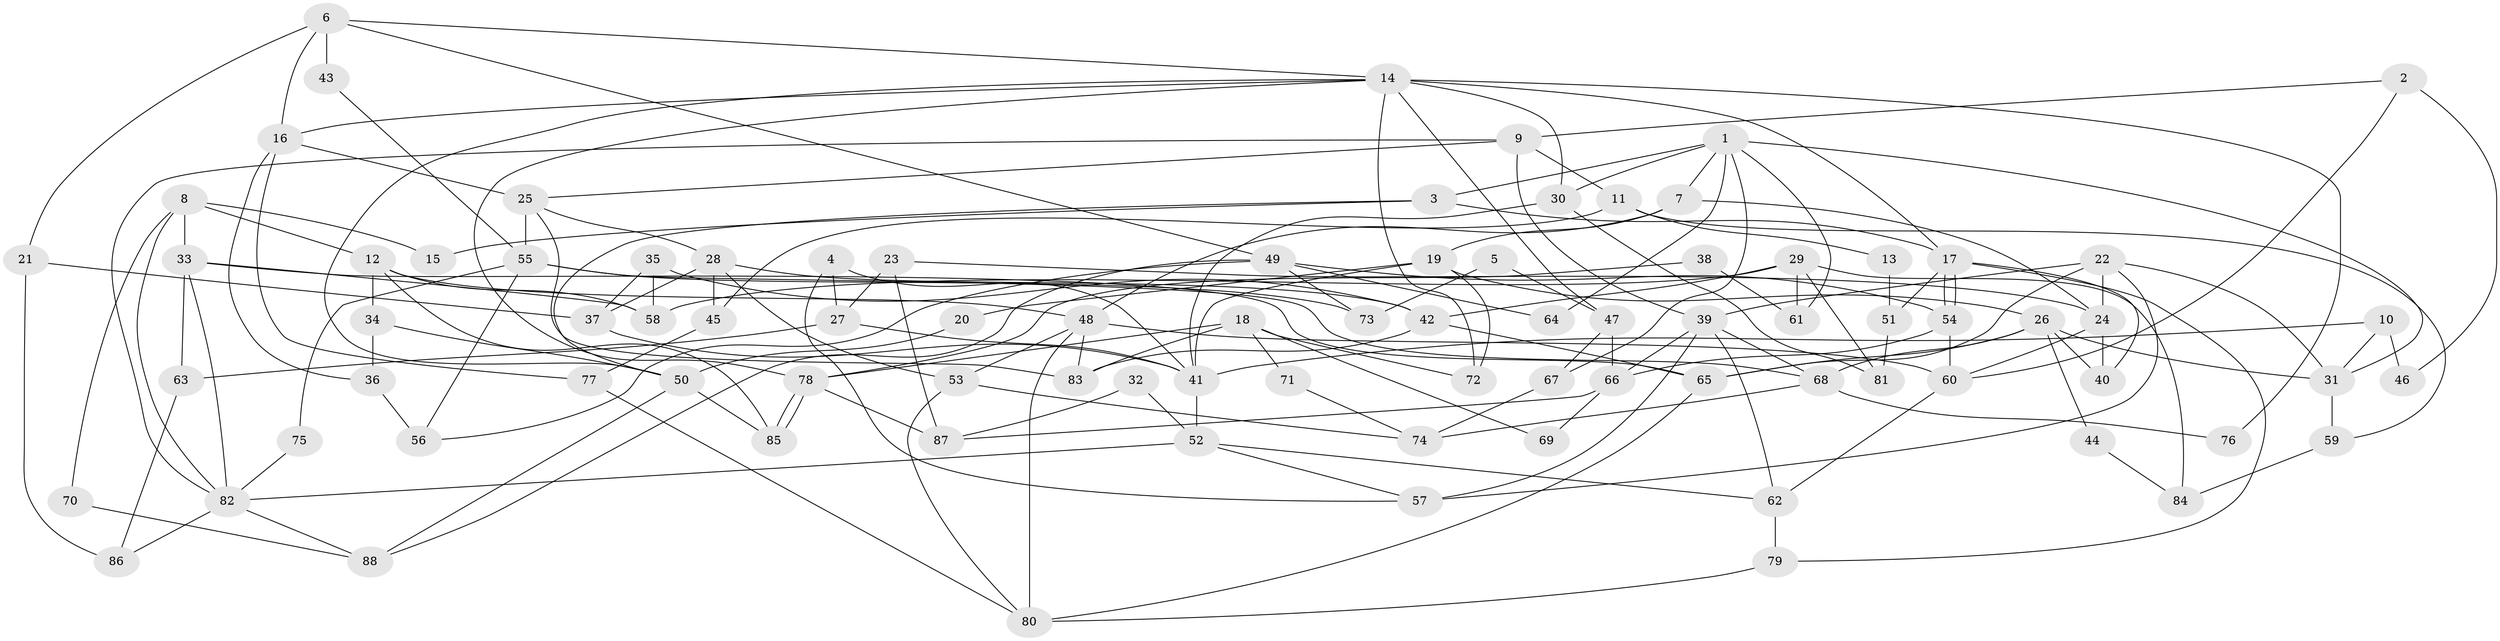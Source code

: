 // Generated by graph-tools (version 1.1) at 2025/36/03/09/25 02:36:10]
// undirected, 88 vertices, 176 edges
graph export_dot {
graph [start="1"]
  node [color=gray90,style=filled];
  1;
  2;
  3;
  4;
  5;
  6;
  7;
  8;
  9;
  10;
  11;
  12;
  13;
  14;
  15;
  16;
  17;
  18;
  19;
  20;
  21;
  22;
  23;
  24;
  25;
  26;
  27;
  28;
  29;
  30;
  31;
  32;
  33;
  34;
  35;
  36;
  37;
  38;
  39;
  40;
  41;
  42;
  43;
  44;
  45;
  46;
  47;
  48;
  49;
  50;
  51;
  52;
  53;
  54;
  55;
  56;
  57;
  58;
  59;
  60;
  61;
  62;
  63;
  64;
  65;
  66;
  67;
  68;
  69;
  70;
  71;
  72;
  73;
  74;
  75;
  76;
  77;
  78;
  79;
  80;
  81;
  82;
  83;
  84;
  85;
  86;
  87;
  88;
  1 -- 67;
  1 -- 30;
  1 -- 3;
  1 -- 7;
  1 -- 31;
  1 -- 61;
  1 -- 64;
  2 -- 60;
  2 -- 9;
  2 -- 46;
  3 -- 17;
  3 -- 15;
  3 -- 50;
  4 -- 27;
  4 -- 41;
  4 -- 57;
  5 -- 73;
  5 -- 47;
  6 -- 49;
  6 -- 14;
  6 -- 16;
  6 -- 21;
  6 -- 43;
  7 -- 48;
  7 -- 19;
  7 -- 24;
  8 -- 33;
  8 -- 12;
  8 -- 15;
  8 -- 70;
  8 -- 82;
  9 -- 82;
  9 -- 25;
  9 -- 11;
  9 -- 39;
  10 -- 41;
  10 -- 31;
  10 -- 46;
  11 -- 45;
  11 -- 13;
  11 -- 59;
  12 -- 34;
  12 -- 85;
  12 -- 48;
  12 -- 58;
  13 -- 51;
  14 -- 17;
  14 -- 78;
  14 -- 16;
  14 -- 30;
  14 -- 47;
  14 -- 50;
  14 -- 72;
  14 -- 76;
  16 -- 25;
  16 -- 36;
  16 -- 77;
  17 -- 40;
  17 -- 54;
  17 -- 54;
  17 -- 51;
  17 -- 79;
  18 -- 72;
  18 -- 83;
  18 -- 69;
  18 -- 71;
  18 -- 78;
  19 -- 26;
  19 -- 20;
  19 -- 41;
  19 -- 72;
  20 -- 50;
  21 -- 86;
  21 -- 37;
  22 -- 39;
  22 -- 65;
  22 -- 24;
  22 -- 31;
  22 -- 57;
  23 -- 24;
  23 -- 87;
  23 -- 27;
  24 -- 40;
  24 -- 60;
  25 -- 28;
  25 -- 55;
  25 -- 83;
  26 -- 31;
  26 -- 65;
  26 -- 40;
  26 -- 44;
  26 -- 68;
  27 -- 41;
  27 -- 63;
  28 -- 42;
  28 -- 53;
  28 -- 37;
  28 -- 45;
  29 -- 58;
  29 -- 42;
  29 -- 61;
  29 -- 81;
  29 -- 84;
  30 -- 41;
  30 -- 81;
  31 -- 59;
  32 -- 52;
  32 -- 87;
  33 -- 82;
  33 -- 65;
  33 -- 58;
  33 -- 63;
  34 -- 50;
  34 -- 36;
  35 -- 37;
  35 -- 58;
  35 -- 42;
  36 -- 56;
  37 -- 41;
  38 -- 61;
  38 -- 78;
  39 -- 57;
  39 -- 62;
  39 -- 66;
  39 -- 68;
  41 -- 52;
  42 -- 83;
  42 -- 65;
  43 -- 55;
  44 -- 84;
  45 -- 77;
  47 -- 66;
  47 -- 67;
  48 -- 60;
  48 -- 53;
  48 -- 80;
  48 -- 83;
  49 -- 54;
  49 -- 88;
  49 -- 56;
  49 -- 64;
  49 -- 73;
  50 -- 85;
  50 -- 88;
  51 -- 81;
  52 -- 57;
  52 -- 62;
  52 -- 82;
  53 -- 80;
  53 -- 74;
  54 -- 60;
  54 -- 66;
  55 -- 68;
  55 -- 56;
  55 -- 73;
  55 -- 75;
  59 -- 84;
  60 -- 62;
  62 -- 79;
  63 -- 86;
  65 -- 80;
  66 -- 69;
  66 -- 87;
  67 -- 74;
  68 -- 74;
  68 -- 76;
  70 -- 88;
  71 -- 74;
  75 -- 82;
  77 -- 80;
  78 -- 85;
  78 -- 85;
  78 -- 87;
  79 -- 80;
  82 -- 86;
  82 -- 88;
}
